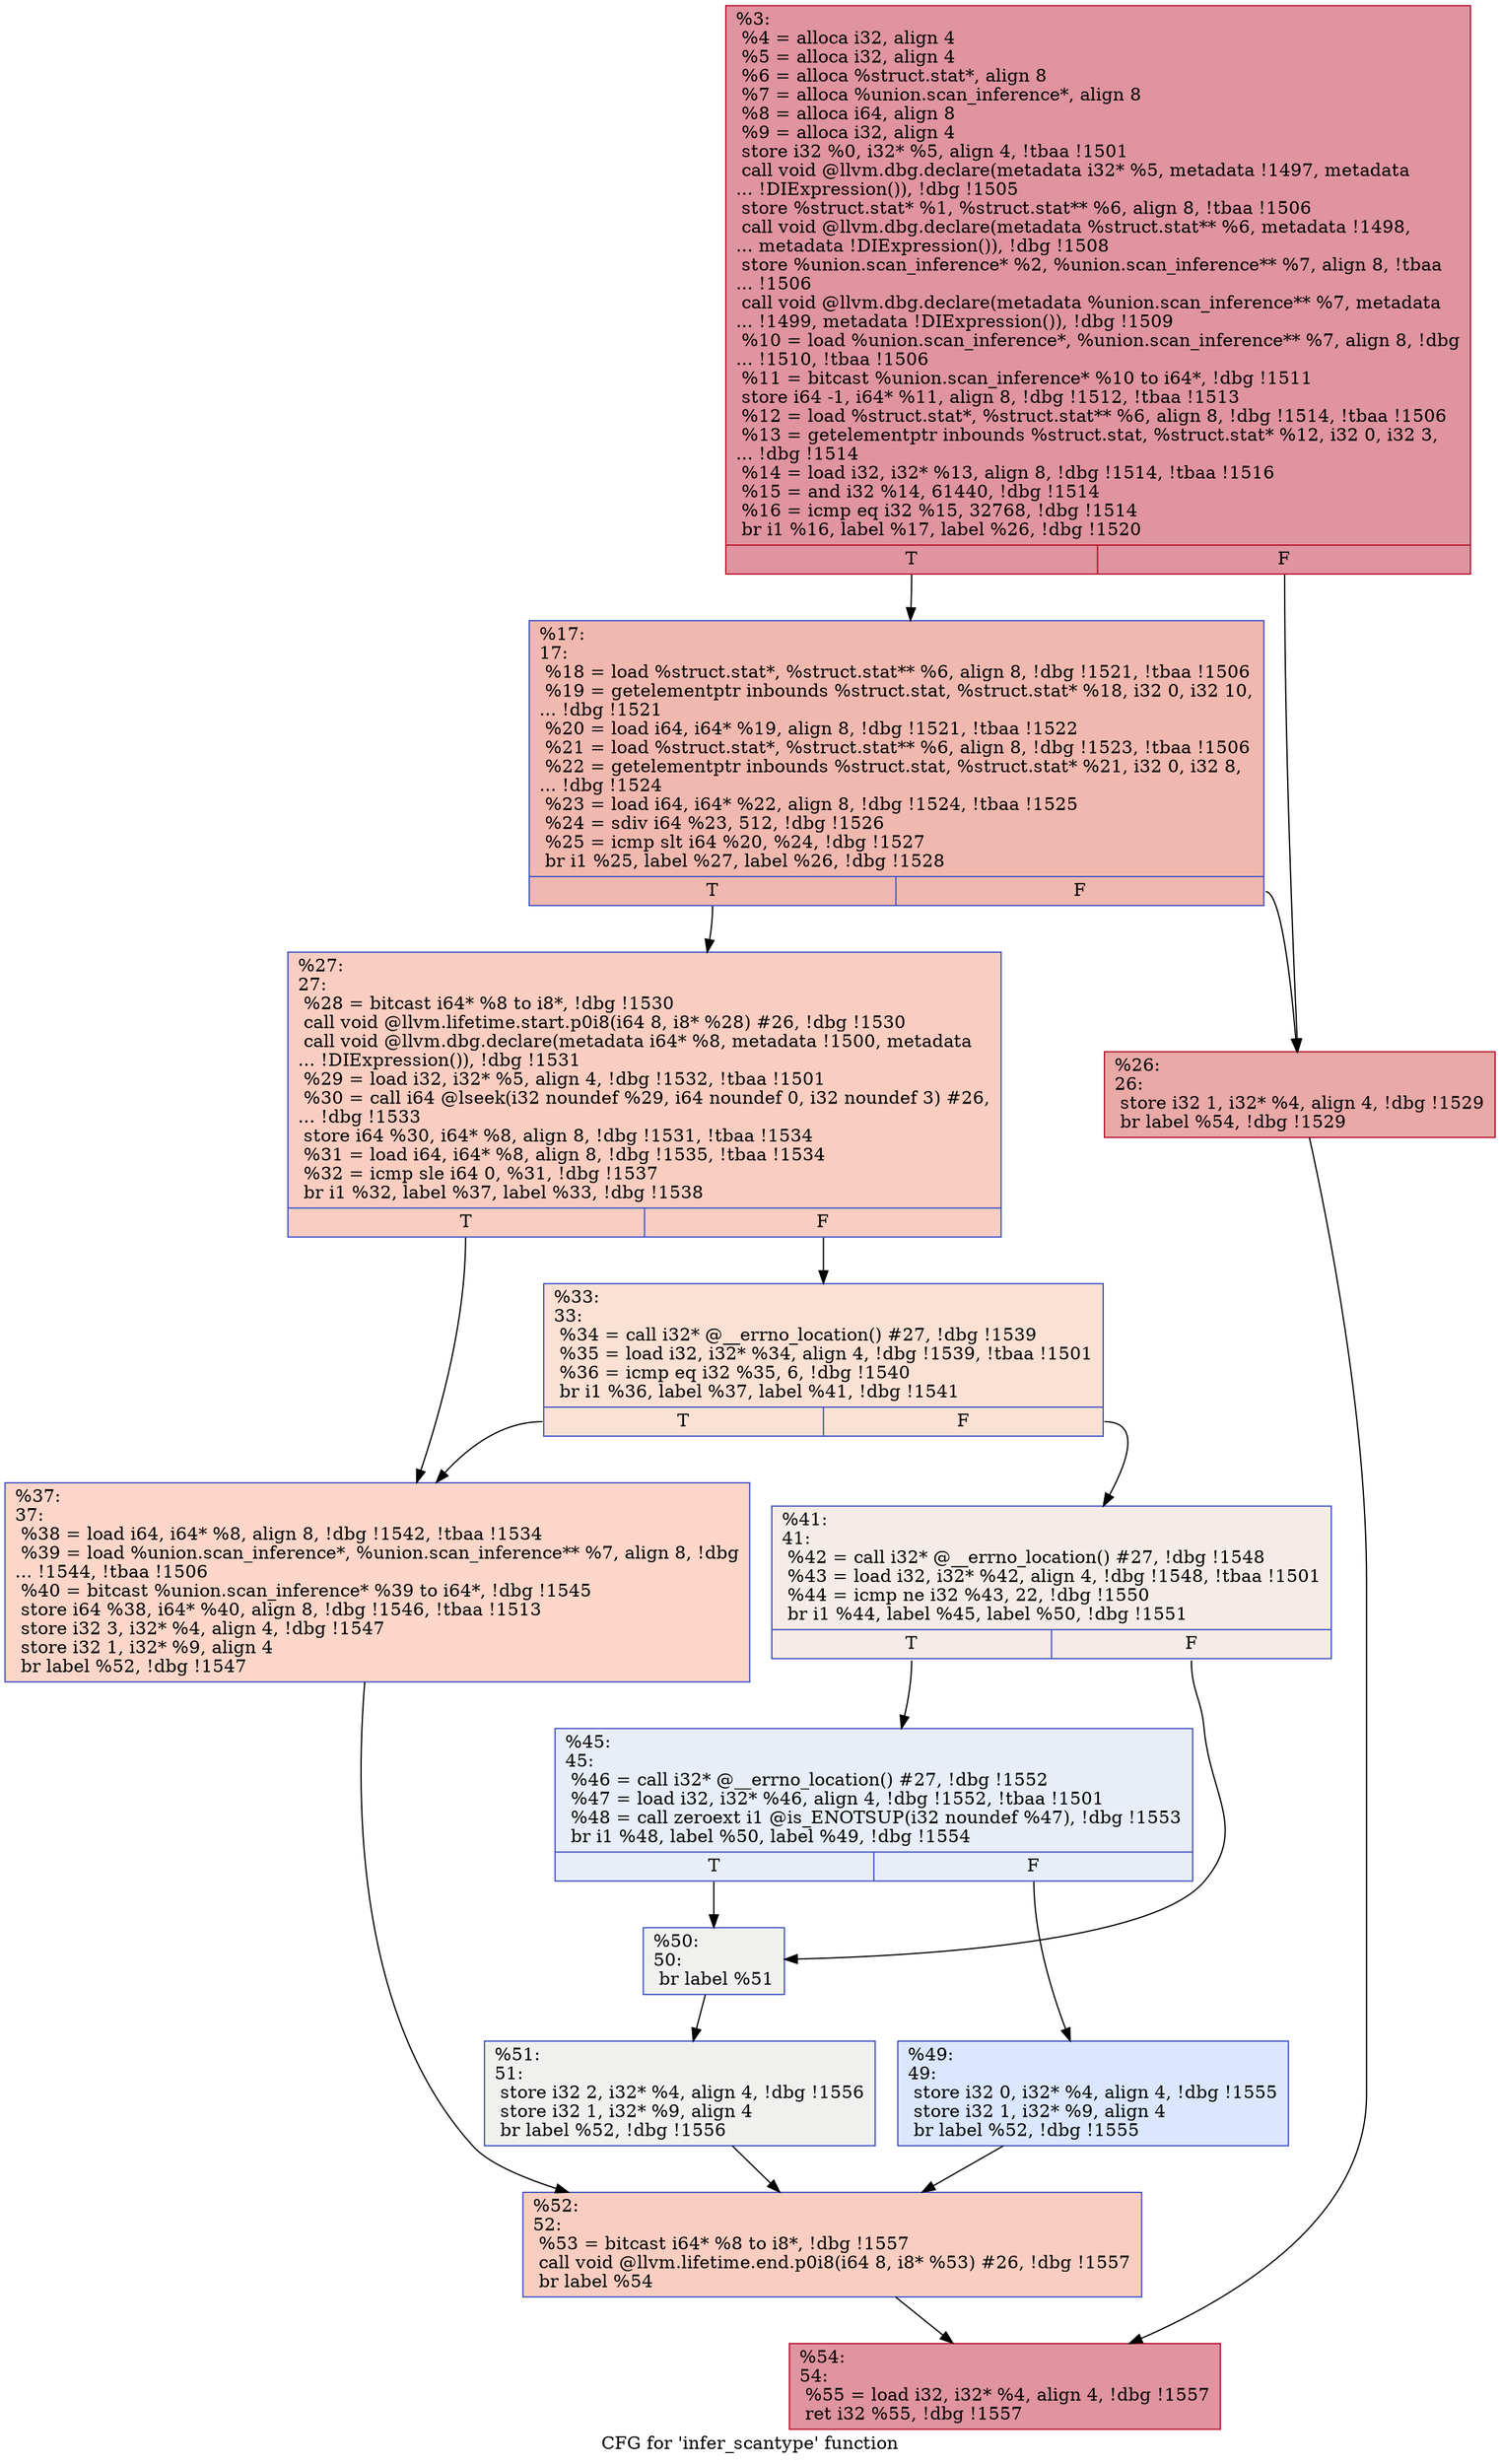digraph "CFG for 'infer_scantype' function" {
	label="CFG for 'infer_scantype' function";

	Node0xea2f70 [shape=record,color="#b70d28ff", style=filled, fillcolor="#b70d2870",label="{%3:\l  %4 = alloca i32, align 4\l  %5 = alloca i32, align 4\l  %6 = alloca %struct.stat*, align 8\l  %7 = alloca %union.scan_inference*, align 8\l  %8 = alloca i64, align 8\l  %9 = alloca i32, align 4\l  store i32 %0, i32* %5, align 4, !tbaa !1501\l  call void @llvm.dbg.declare(metadata i32* %5, metadata !1497, metadata\l... !DIExpression()), !dbg !1505\l  store %struct.stat* %1, %struct.stat** %6, align 8, !tbaa !1506\l  call void @llvm.dbg.declare(metadata %struct.stat** %6, metadata !1498,\l... metadata !DIExpression()), !dbg !1508\l  store %union.scan_inference* %2, %union.scan_inference** %7, align 8, !tbaa\l... !1506\l  call void @llvm.dbg.declare(metadata %union.scan_inference** %7, metadata\l... !1499, metadata !DIExpression()), !dbg !1509\l  %10 = load %union.scan_inference*, %union.scan_inference** %7, align 8, !dbg\l... !1510, !tbaa !1506\l  %11 = bitcast %union.scan_inference* %10 to i64*, !dbg !1511\l  store i64 -1, i64* %11, align 8, !dbg !1512, !tbaa !1513\l  %12 = load %struct.stat*, %struct.stat** %6, align 8, !dbg !1514, !tbaa !1506\l  %13 = getelementptr inbounds %struct.stat, %struct.stat* %12, i32 0, i32 3,\l... !dbg !1514\l  %14 = load i32, i32* %13, align 8, !dbg !1514, !tbaa !1516\l  %15 = and i32 %14, 61440, !dbg !1514\l  %16 = icmp eq i32 %15, 32768, !dbg !1514\l  br i1 %16, label %17, label %26, !dbg !1520\l|{<s0>T|<s1>F}}"];
	Node0xea2f70:s0 -> Node0xea3030;
	Node0xea2f70:s1 -> Node0xea3080;
	Node0xea3030 [shape=record,color="#3d50c3ff", style=filled, fillcolor="#dc5d4a70",label="{%17:\l17:                                               \l  %18 = load %struct.stat*, %struct.stat** %6, align 8, !dbg !1521, !tbaa !1506\l  %19 = getelementptr inbounds %struct.stat, %struct.stat* %18, i32 0, i32 10,\l... !dbg !1521\l  %20 = load i64, i64* %19, align 8, !dbg !1521, !tbaa !1522\l  %21 = load %struct.stat*, %struct.stat** %6, align 8, !dbg !1523, !tbaa !1506\l  %22 = getelementptr inbounds %struct.stat, %struct.stat* %21, i32 0, i32 8,\l... !dbg !1524\l  %23 = load i64, i64* %22, align 8, !dbg !1524, !tbaa !1525\l  %24 = sdiv i64 %23, 512, !dbg !1526\l  %25 = icmp slt i64 %20, %24, !dbg !1527\l  br i1 %25, label %27, label %26, !dbg !1528\l|{<s0>T|<s1>F}}"];
	Node0xea3030:s0 -> Node0xea30d0;
	Node0xea3030:s1 -> Node0xea3080;
	Node0xea3080 [shape=record,color="#b70d28ff", style=filled, fillcolor="#ca3b3770",label="{%26:\l26:                                               \l  store i32 1, i32* %4, align 4, !dbg !1529\l  br label %54, !dbg !1529\l}"];
	Node0xea3080 -> Node0xea33a0;
	Node0xea30d0 [shape=record,color="#3d50c3ff", style=filled, fillcolor="#f2907270",label="{%27:\l27:                                               \l  %28 = bitcast i64* %8 to i8*, !dbg !1530\l  call void @llvm.lifetime.start.p0i8(i64 8, i8* %28) #26, !dbg !1530\l  call void @llvm.dbg.declare(metadata i64* %8, metadata !1500, metadata\l... !DIExpression()), !dbg !1531\l  %29 = load i32, i32* %5, align 4, !dbg !1532, !tbaa !1501\l  %30 = call i64 @lseek(i32 noundef %29, i64 noundef 0, i32 noundef 3) #26,\l... !dbg !1533\l  store i64 %30, i64* %8, align 8, !dbg !1531, !tbaa !1534\l  %31 = load i64, i64* %8, align 8, !dbg !1535, !tbaa !1534\l  %32 = icmp sle i64 0, %31, !dbg !1537\l  br i1 %32, label %37, label %33, !dbg !1538\l|{<s0>T|<s1>F}}"];
	Node0xea30d0:s0 -> Node0xea3170;
	Node0xea30d0:s1 -> Node0xea3120;
	Node0xea3120 [shape=record,color="#3d50c3ff", style=filled, fillcolor="#f7b99e70",label="{%33:\l33:                                               \l  %34 = call i32* @__errno_location() #27, !dbg !1539\l  %35 = load i32, i32* %34, align 4, !dbg !1539, !tbaa !1501\l  %36 = icmp eq i32 %35, 6, !dbg !1540\l  br i1 %36, label %37, label %41, !dbg !1541\l|{<s0>T|<s1>F}}"];
	Node0xea3120:s0 -> Node0xea3170;
	Node0xea3120:s1 -> Node0xea31c0;
	Node0xea3170 [shape=record,color="#3d50c3ff", style=filled, fillcolor="#f6a38570",label="{%37:\l37:                                               \l  %38 = load i64, i64* %8, align 8, !dbg !1542, !tbaa !1534\l  %39 = load %union.scan_inference*, %union.scan_inference** %7, align 8, !dbg\l... !1544, !tbaa !1506\l  %40 = bitcast %union.scan_inference* %39 to i64*, !dbg !1545\l  store i64 %38, i64* %40, align 8, !dbg !1546, !tbaa !1513\l  store i32 3, i32* %4, align 4, !dbg !1547\l  store i32 1, i32* %9, align 4\l  br label %52, !dbg !1547\l}"];
	Node0xea3170 -> Node0xea3350;
	Node0xea31c0 [shape=record,color="#3d50c3ff", style=filled, fillcolor="#ead5c970",label="{%41:\l41:                                               \l  %42 = call i32* @__errno_location() #27, !dbg !1548\l  %43 = load i32, i32* %42, align 4, !dbg !1548, !tbaa !1501\l  %44 = icmp ne i32 %43, 22, !dbg !1550\l  br i1 %44, label %45, label %50, !dbg !1551\l|{<s0>T|<s1>F}}"];
	Node0xea31c0:s0 -> Node0xea3210;
	Node0xea31c0:s1 -> Node0xea32b0;
	Node0xea3210 [shape=record,color="#3d50c3ff", style=filled, fillcolor="#cbd8ee70",label="{%45:\l45:                                               \l  %46 = call i32* @__errno_location() #27, !dbg !1552\l  %47 = load i32, i32* %46, align 4, !dbg !1552, !tbaa !1501\l  %48 = call zeroext i1 @is_ENOTSUP(i32 noundef %47), !dbg !1553\l  br i1 %48, label %50, label %49, !dbg !1554\l|{<s0>T|<s1>F}}"];
	Node0xea3210:s0 -> Node0xea32b0;
	Node0xea3210:s1 -> Node0xea3260;
	Node0xea3260 [shape=record,color="#3d50c3ff", style=filled, fillcolor="#abc8fd70",label="{%49:\l49:                                               \l  store i32 0, i32* %4, align 4, !dbg !1555\l  store i32 1, i32* %9, align 4\l  br label %52, !dbg !1555\l}"];
	Node0xea3260 -> Node0xea3350;
	Node0xea32b0 [shape=record,color="#3d50c3ff", style=filled, fillcolor="#dedcdb70",label="{%50:\l50:                                               \l  br label %51\l}"];
	Node0xea32b0 -> Node0xea3300;
	Node0xea3300 [shape=record,color="#3d50c3ff", style=filled, fillcolor="#dedcdb70",label="{%51:\l51:                                               \l  store i32 2, i32* %4, align 4, !dbg !1556\l  store i32 1, i32* %9, align 4\l  br label %52, !dbg !1556\l}"];
	Node0xea3300 -> Node0xea3350;
	Node0xea3350 [shape=record,color="#3d50c3ff", style=filled, fillcolor="#f2907270",label="{%52:\l52:                                               \l  %53 = bitcast i64* %8 to i8*, !dbg !1557\l  call void @llvm.lifetime.end.p0i8(i64 8, i8* %53) #26, !dbg !1557\l  br label %54\l}"];
	Node0xea3350 -> Node0xea33a0;
	Node0xea33a0 [shape=record,color="#b70d28ff", style=filled, fillcolor="#b70d2870",label="{%54:\l54:                                               \l  %55 = load i32, i32* %4, align 4, !dbg !1557\l  ret i32 %55, !dbg !1557\l}"];
}
